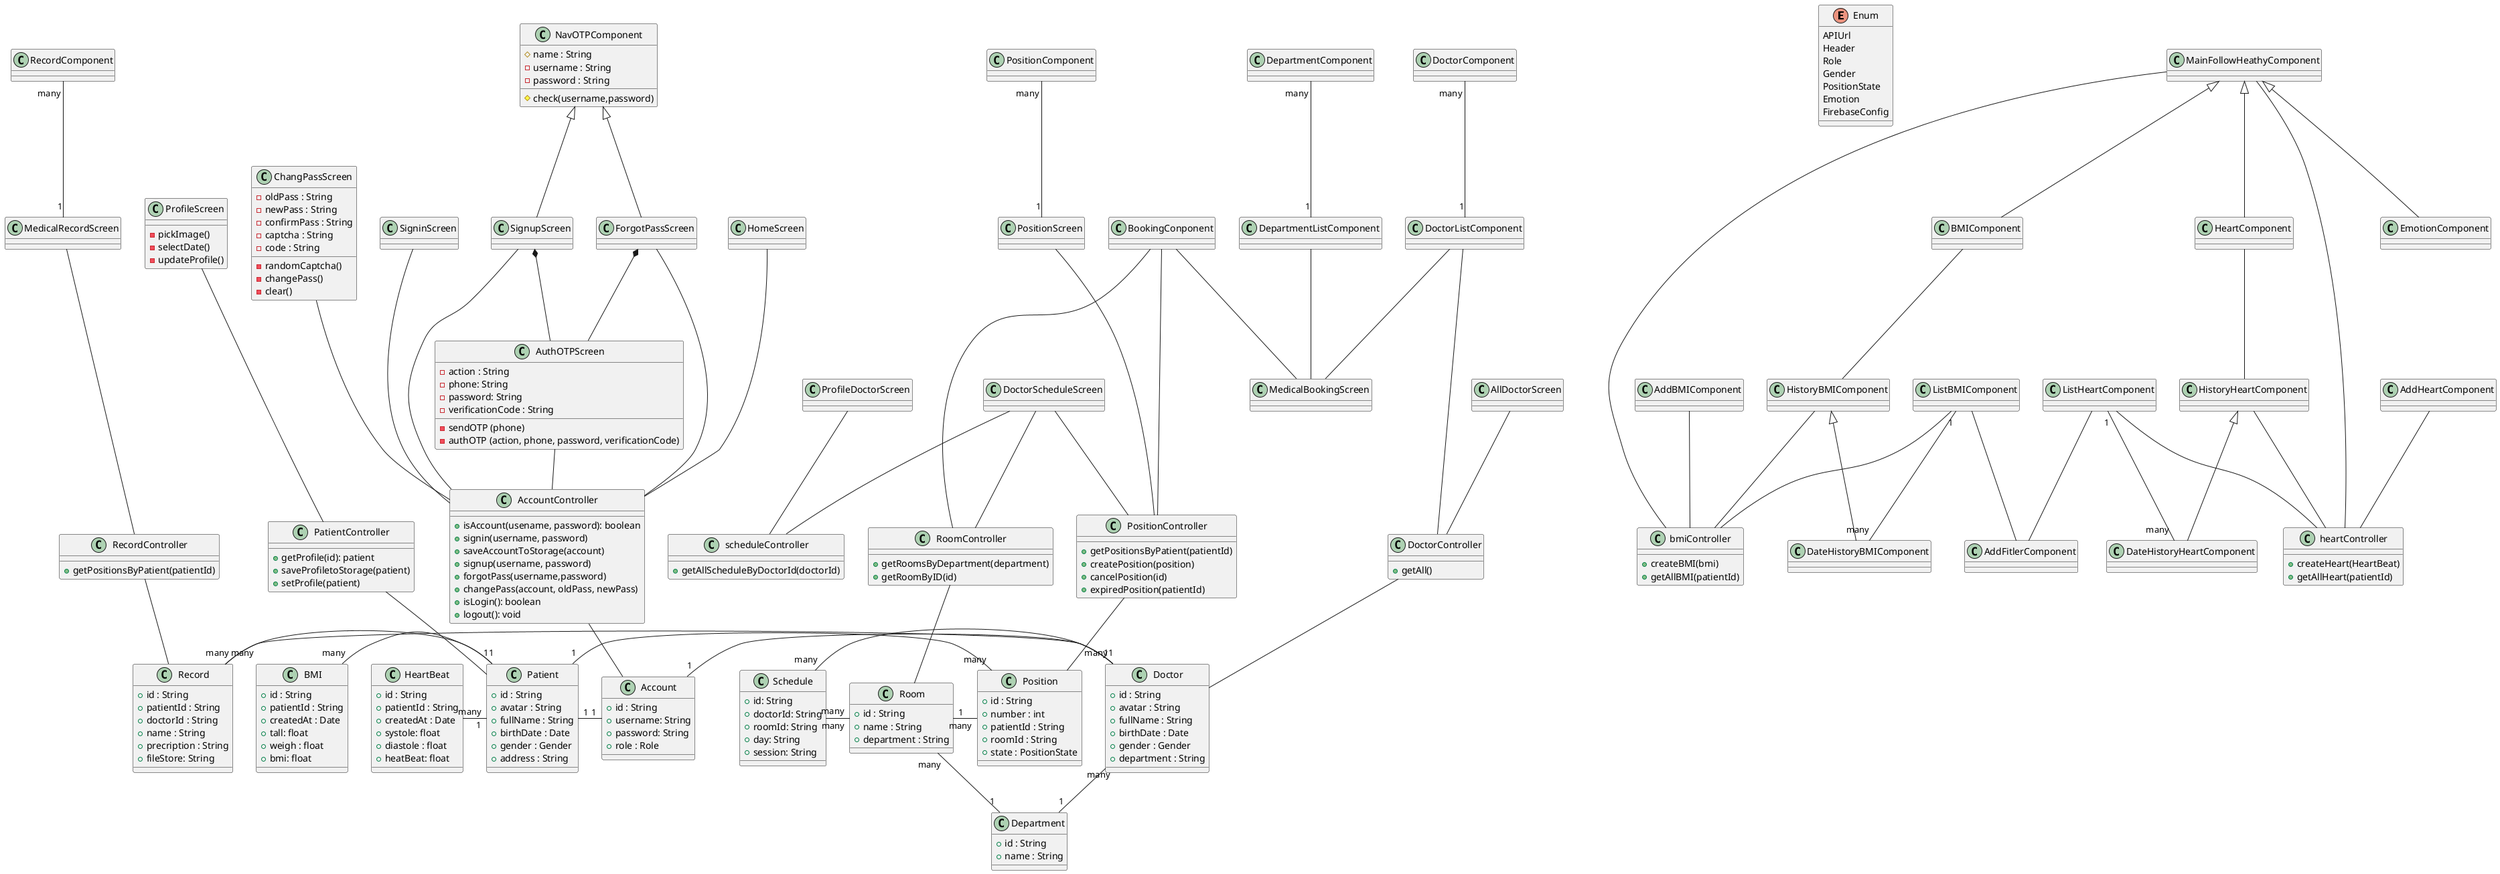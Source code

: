 @startuml MobileApp
enum Enum{
    APIUrl
    Header
    Role
    Gender
    PositionState
    Emotion
    FirebaseConfig
}

class NavOTPComponent{
    # name : String
    - username : String
    - password : String
    # check(username,password)
}

class SigninScreen{

}

class AuthOTPScreen{
    - action : String
    - phone: String
    - password: String
    - verificationCode : String   
    - sendOTP (phone)
    - authOTP (action, phone, password, verificationCode) 
}
class HomeScreen{

}
class ChangPassScreen{
    - oldPass : String
    - newPass : String
    - confirmPass : String
    - captcha : String
    - code : String
    - randomCaptcha()
    - changePass()
    - clear()
}
class ProfileScreen{
    - pickImage()
    - selectDate()
    - updateProfile()
}

class MainFollowHeathyComponent {

}

class BMIComponent {

}

class HeartComponent {
    
}

class EmotionComponent {
    
}

class AddFitlerComponent {}
class AddBMIComponent {}
class HistoryBMIComponent {}
class DateHistoryBMIComponent {}
class ListBMIComponent {}

class AddFitlerComponent {}
class AddHeartComponent {}
class HistoryHeartComponent {}
class DateHistoryHeartComponent {}
class ListHeartComponent {}

class ProfileDoctorScreen {}
class DoctorScheduleScreen {}
class AllDoctorScreen {}

class AccountController{
    + isAccount(usename, password): boolean
    + signin(username, password)
    + saveAccountToStorage(account)
    + signup(username, password)
    + forgotPass(username,password)
    + changePass(account, oldPass, newPass)
    + isLogin(): boolean
    + logout(): void
}
class PatientController{
    + getProfile(id): patient
    + saveProfiletoStorage(patient)
    + setProfile(patient)
}

class DoctorController{
    + getAll()
}

class RoomController{
    + getRoomsByDepartment(department)
    + getRoomByID(id)
}

class PositionController{
    + getPositionsByPatient(patientId)
    + createPosition(position)
    + cancelPosition(id)
    + expiredPosition(patientId)
}

class RecordController{
    + getPositionsByPatient(patientId)
}

class heartController{
    + createHeart(HeartBeat)
    + getAllHeart(patientId)
}

class bmiController{
    + createBMI(bmi)
    + getAllBMI(patientId)
}

class scheduleController{
    + getAllScheduleByDoctorId(doctorId)
}

class Schedule {
    + id: String
    + doctorId: String
    + roomId: String
    + day: String
    + session: String
}

class HeartBeat{ 
    + id : String
    + patientId : String
    + createdAt : Date
    + systole: float
    + diastole : float
    + heatBeat: float
}

class BMI{
    + id : String
    + patientId : String
    + createdAt : Date
    + tall: float
    + weigh : float
    + bmi: float
}

class Account{
    + id : String
    + username: String
    + password: String
    + role : Role
}
class Patient{
    + id : String
    + avatar : String
    + fullName : String
    + birthDate : Date
    + gender : Gender
    + address : String
}
class Department{
    + id : String
    + name : String
}
class Doctor{
    + id : String
    + avatar : String
    + fullName : String
    + birthDate : Date
    + gender : Gender
    + department : String
}
class Room{
    + id : String
    + name : String
    + department : String
}
class Position{
    + id : String
    + number : int
    + patientId : String
    + roomId : String
    + state : PositionState
}
class Record{
    + id : String
    + patientId : String
    + doctorId : String
    + name : String
    + precription : String
    + fileStore: String
}


AllDoctorScreen -- DoctorController
DoctorScheduleScreen -- scheduleController
DoctorScheduleScreen -- PositionController
DoctorScheduleScreen -- RoomController
ProfileDoctorScreen -- scheduleController


ListHeartComponent -- heartController
ListBMIComponent -- bmiController
HistoryBMIComponent -- bmiController
HistoryHeartComponent -- heartController
MainFollowHeathyComponent -- heartController
MainFollowHeathyComponent -- bmiController
AddBMIComponent -- bmiController
AddHeartComponent -- heartController

ListHeartComponent -- AddFitlerComponent
ListHeartComponent "1"-- "many" DateHistoryHeartComponent
HistoryHeartComponent <|-- DateHistoryHeartComponent
HeartComponent -- HistoryHeartComponent

ListBMIComponent -- AddFitlerComponent
ListBMIComponent "1"-- "many" DateHistoryBMIComponent
HistoryBMIComponent <|-- DateHistoryBMIComponent
BMIComponent -- HistoryBMIComponent

MainFollowHeathyComponent  <|-- BMIComponent
MainFollowHeathyComponent  <|-- HeartComponent
MainFollowHeathyComponent <|-- EmotionComponent


NavOTPComponent <|-- SignupScreen
NavOTPComponent <|-- ForgotPassScreen
SignupScreen *-- AuthOTPScreen
ForgotPassScreen *-- AuthOTPScreen

DoctorComponent "many" -- "1" DoctorListComponent
DoctorListComponent -- MedicalBookingScreen
DepartmentComponent "many" -- "1" DepartmentListComponent
DepartmentListComponent -- MedicalBookingScreen
BookingConponent -- MedicalBookingScreen

PositionComponent "many" -- "1" PositionScreen
RecordComponent "many" -- "1" MedicalRecordScreen

SigninScreen --- AccountController
SignupScreen --- AccountController
ForgotPassScreen --- AccountController
AuthOTPScreen -- AccountController
HomeScreen --- AccountController
ChangPassScreen --- AccountController

ProfileScreen --- PatientController
DoctorListComponent --- DoctorController

BookingConponent --- PositionController
BookingConponent --- RoomController
PositionScreen --- PositionController

MedicalRecordScreen --- RecordController

AccountController -- Account
PatientController -- Patient
RoomController -- Room
DoctorController -- Doctor
PositionController -- Position
RecordController -- Record

Patient "1" - "1" Account
Account "1" - "1" Doctor
Doctor "many" -- "1" Department
Room "many" -- "1" Department
Patient "1" - "many" Position
Room "1" - "many" Position
Record "many" - "1" Patient
Record "many" - "1" Doctor

BMI "many" - "1" Patient
HeartBeat "many" - "1" Patient
Schedule "many" - "many" Doctor
Schedule "many" - "many" Room


@enduml

